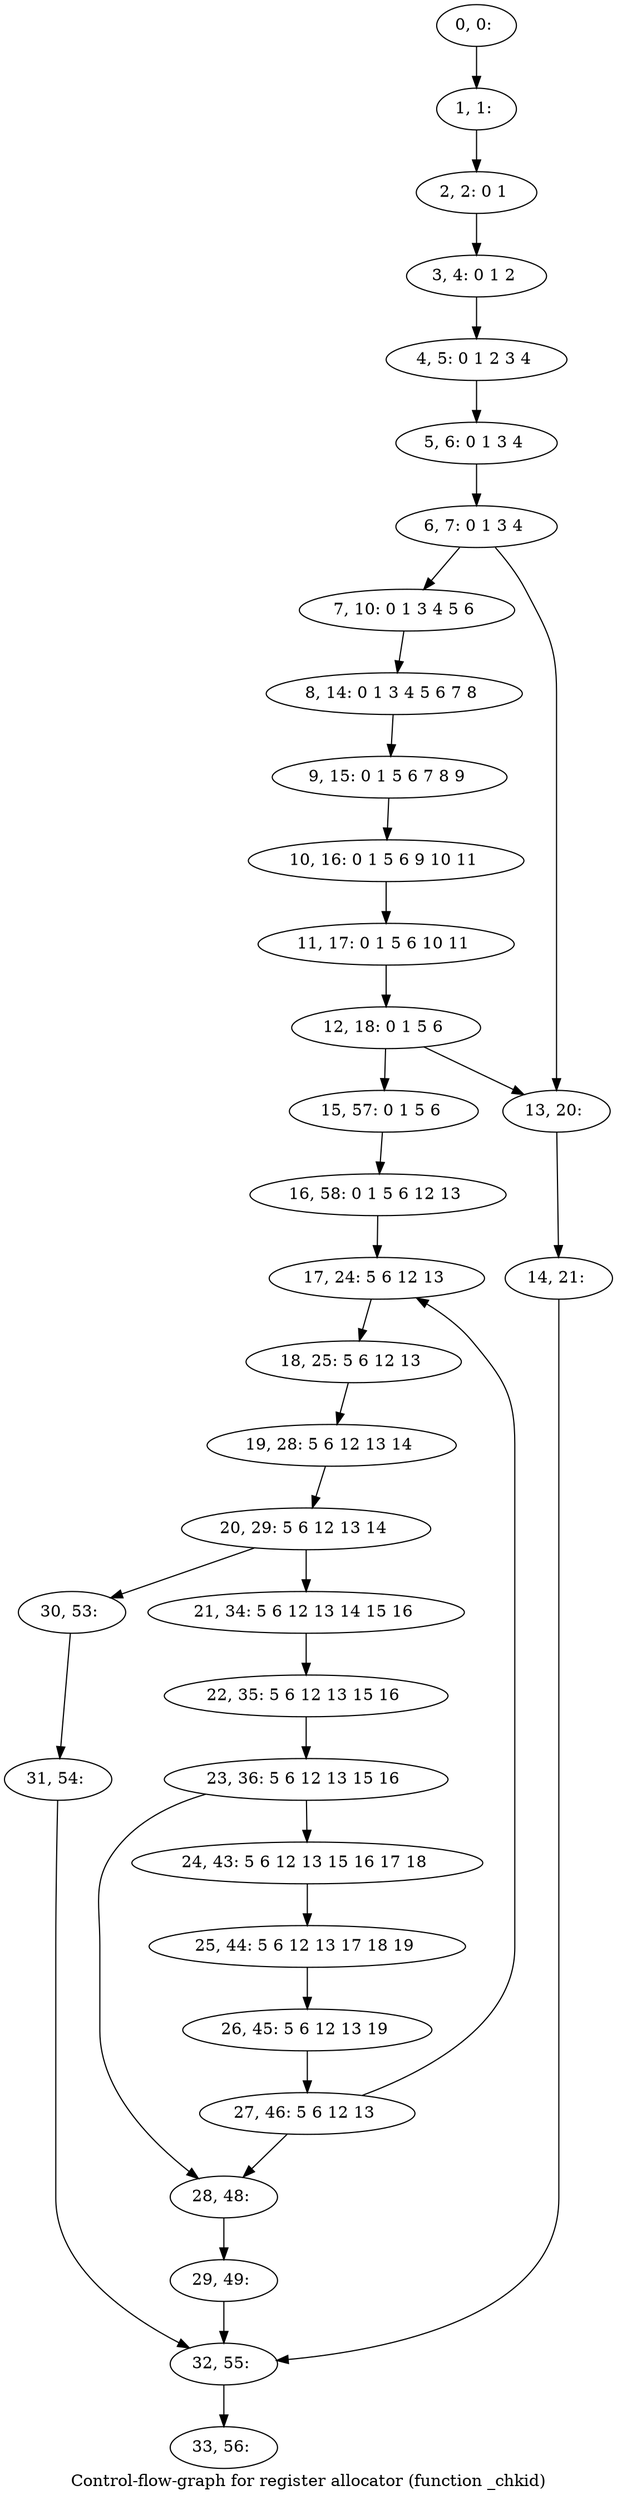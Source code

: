 digraph G {
graph [label="Control-flow-graph for register allocator (function _chkid)"]
0[label="0, 0: "];
1[label="1, 1: "];
2[label="2, 2: 0 1 "];
3[label="3, 4: 0 1 2 "];
4[label="4, 5: 0 1 2 3 4 "];
5[label="5, 6: 0 1 3 4 "];
6[label="6, 7: 0 1 3 4 "];
7[label="7, 10: 0 1 3 4 5 6 "];
8[label="8, 14: 0 1 3 4 5 6 7 8 "];
9[label="9, 15: 0 1 5 6 7 8 9 "];
10[label="10, 16: 0 1 5 6 9 10 11 "];
11[label="11, 17: 0 1 5 6 10 11 "];
12[label="12, 18: 0 1 5 6 "];
13[label="13, 20: "];
14[label="14, 21: "];
15[label="15, 57: 0 1 5 6 "];
16[label="16, 58: 0 1 5 6 12 13 "];
17[label="17, 24: 5 6 12 13 "];
18[label="18, 25: 5 6 12 13 "];
19[label="19, 28: 5 6 12 13 14 "];
20[label="20, 29: 5 6 12 13 14 "];
21[label="21, 34: 5 6 12 13 14 15 16 "];
22[label="22, 35: 5 6 12 13 15 16 "];
23[label="23, 36: 5 6 12 13 15 16 "];
24[label="24, 43: 5 6 12 13 15 16 17 18 "];
25[label="25, 44: 5 6 12 13 17 18 19 "];
26[label="26, 45: 5 6 12 13 19 "];
27[label="27, 46: 5 6 12 13 "];
28[label="28, 48: "];
29[label="29, 49: "];
30[label="30, 53: "];
31[label="31, 54: "];
32[label="32, 55: "];
33[label="33, 56: "];
0->1 ;
1->2 ;
2->3 ;
3->4 ;
4->5 ;
5->6 ;
6->7 ;
6->13 ;
7->8 ;
8->9 ;
9->10 ;
10->11 ;
11->12 ;
12->13 ;
12->15 ;
13->14 ;
14->32 ;
15->16 ;
16->17 ;
17->18 ;
18->19 ;
19->20 ;
20->21 ;
20->30 ;
21->22 ;
22->23 ;
23->24 ;
23->28 ;
24->25 ;
25->26 ;
26->27 ;
27->28 ;
27->17 ;
28->29 ;
29->32 ;
30->31 ;
31->32 ;
32->33 ;
}

